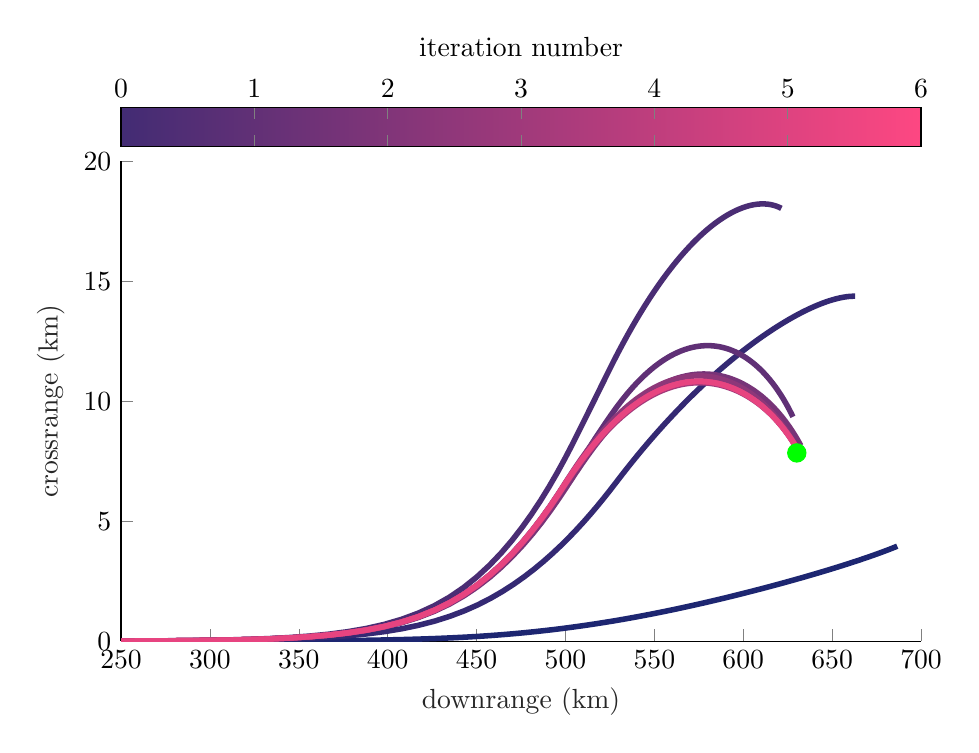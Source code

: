 % This file was created by matlab2tikz.
%
%The latest updates can be retrieved from
%  http://www.mathworks.com/matlabcentral/fileexchange/22022-matlab2tikz-matlab2tikz
%where you can also make suggestions and rate matlab2tikz.
%
\definecolor{mycolor1}{rgb}{0.114,0.149,0.443}%
\definecolor{mycolor2}{rgb}{0.202,0.162,0.45}%
\definecolor{mycolor3}{rgb}{0.29,0.175,0.456}%
\definecolor{mycolor4}{rgb}{0.378,0.188,0.463}%
\definecolor{mycolor5}{rgb}{0.466,0.202,0.47}%
\definecolor{mycolor6}{rgb}{0.554,0.215,0.476}%
\definecolor{mycolor7}{rgb}{0.642,0.228,0.483}%
\definecolor{mycolor8}{rgb}{0.73,0.241,0.49}%
\definecolor{mycolor9}{rgb}{0.818,0.254,0.496}%
\definecolor{mycolor10}{rgb}{0.906,0.267,0.503}%
%
\begin{tikzpicture}

\begin{axis}[%
width=4in,
height=2.4in,
at={(1.011in,0.642in)},
scale only axis,
xmin=250,
xmax=700,
xlabel style={font=\color{white!15!black}},
xlabel={downrange (km)},
ymin=0,
ymax=20,
ylabel style={font=\color{white!15!black}},
ylabel={crossrange (km)},
axis background/.style={fill=white},
axis x line*=bottom,
axis y line*=left,
colormap={mymap}{[1pt] rgb(0pt)=(0.26,0.171,0.454); rgb(5pt)=(0.994,0.28,0.51)},
colorbar horizontal,
point meta min=0,
point meta max=6,
colorbar style={at={(0.5,1.03)}, anchor=south, xticklabel pos=upper, xtick = {0,1,2,3,4,5,6},xticklabel pos=upper},
title style={yshift=1cm},
title = iteration number
]
\addplot [color=mycolor1, line width=2.0pt, forget plot]
  table[row sep=crcr]{%
0	-0\\
10.876	7.157e-05\\
21.773	7.157e-05\\
32.689	0\\
43.625	7.157e-05\\
54.58	0\\
65.556	0\\
76.55	8.765e-05\\
87.564	7.157e-05\\
98.597	0\\
109.649	0\\
120.719	0\\
131.809	0\\
142.917	0\\
154.043	0\\
165.187	0\\
176.349	5.061e-05\\
187.529	7.157e-05\\
198.725	0.0\\
209.937	0.0\\
221.166	0.0\\
232.408	0.0\\
243.664	0.001\\
254.93	0.001\\
266.204	0.001\\
277.483	0.002\\
288.761	0.002\\
300.031	0.003\\
311.284	0.004\\
322.507	0.006\\
333.682	0.009\\
344.789	0.012\\
355.798	0.016\\
366.676	0.022\\
377.38	0.03\\
387.862	0.04\\
398.07	0.053\\
407.947	0.069\\
417.443	0.089\\
426.514	0.112\\
435.125	0.139\\
443.258	0.169\\
450.91	0.202\\
458.099	0.238\\
464.855	0.276\\
471.211	0.316\\
477.202	0.357\\
482.858	0.4\\
488.21	0.443\\
493.283	0.486\\
498.105	0.53\\
502.697	0.575\\
507.079	0.619\\
511.27	0.663\\
515.288	0.707\\
519.145	0.751\\
522.856	0.795\\
526.433	0.838\\
529.886	0.881\\
533.224	0.924\\
536.456	0.967\\
539.59	1.009\\
542.632	1.051\\
545.589	1.093\\
548.466	1.134\\
551.269	1.175\\
554.001	1.215\\
556.668	1.256\\
559.272	1.296\\
561.818	1.335\\
564.31	1.375\\
566.749	1.414\\
569.139	1.452\\
571.483	1.491\\
573.782	1.529\\
576.04	1.567\\
578.258	1.604\\
580.439	1.642\\
582.583	1.679\\
584.693	1.716\\
586.77	1.752\\
588.816	1.788\\
590.831	1.825\\
592.818	1.86\\
594.776	1.896\\
596.707	1.932\\
598.612	1.967\\
600.491	2.002\\
602.346	2.037\\
604.178	2.071\\
605.985	2.106\\
607.771	2.14\\
609.534	2.174\\
611.275	2.207\\
612.996	2.241\\
614.695	2.274\\
616.375	2.308\\
618.034	2.341\\
619.674	2.373\\
621.294	2.406\\
622.896	2.438\\
624.478	2.471\\
626.042	2.503\\
627.587	2.535\\
629.115	2.566\\
630.624	2.598\\
632.115	2.629\\
633.588	2.66\\
635.044	2.691\\
636.483	2.722\\
637.904	2.752\\
639.308	2.783\\
640.695	2.813\\
642.065	2.843\\
643.419	2.873\\
644.756	2.902\\
646.077	2.932\\
647.381	2.961\\
648.67	2.99\\
649.942	3.019\\
651.199	3.048\\
652.439	3.076\\
653.664	3.104\\
654.873	3.132\\
656.066	3.16\\
657.244	3.188\\
658.405	3.215\\
659.552	3.243\\
660.682	3.27\\
661.797	3.297\\
662.896	3.323\\
663.979	3.35\\
665.047	3.376\\
666.099	3.402\\
667.135	3.428\\
668.155	3.454\\
669.16	3.479\\
670.149	3.504\\
671.122	3.529\\
672.08	3.554\\
673.022	3.579\\
673.948	3.603\\
674.858	3.627\\
675.752	3.651\\
676.631	3.675\\
677.493	3.698\\
678.34	3.721\\
679.171	3.744\\
679.987	3.767\\
680.786	3.789\\
681.57	3.811\\
682.339	3.833\\
683.091	3.855\\
683.828	3.876\\
684.55	3.898\\
685.255	3.918\\
685.946	3.939\\
686.621	3.96\\
};
\addplot [color=mycolor2, line width=2.0pt, forget plot]
  table[row sep=crcr]{%
0	-0\\
10.876	5.061e-05\\
21.773	5.061e-05\\
32.689	0\\
43.625	5.061e-05\\
54.58	5.061e-05\\
65.556	0\\
76.55	0\\
87.564	0\\
98.597	7.157e-05\\
109.649	0\\
120.719	7.157e-05\\
131.809	8.765e-05\\
142.917	0.0\\
154.043	0.0\\
165.187	0.0\\
176.349	0.0\\
187.529	0.001\\
198.725	0.001\\
209.937	0.001\\
221.165	0.002\\
232.408	0.003\\
243.663	0.004\\
254.93	0.006\\
266.204	0.008\\
277.483	0.011\\
288.761	0.016\\
300.031	0.023\\
311.283	0.033\\
322.505	0.046\\
333.679	0.064\\
344.785	0.089\\
355.792	0.122\\
366.668	0.167\\
377.368	0.226\\
387.844	0.302\\
398.043	0.399\\
407.908	0.519\\
417.387	0.666\\
426.433	0.839\\
435.012	1.04\\
443.103	1.267\\
450.705	1.517\\
457.837	1.787\\
464.531	2.074\\
470.821	2.373\\
476.74	2.683\\
482.319	3.0\\
487.588	3.323\\
492.574	3.65\\
497.302	3.979\\
501.796	4.309\\
506.077	4.639\\
510.162	4.968\\
514.068	5.297\\
517.812	5.624\\
521.406	5.949\\
524.862	6.271\\
528.191	6.59\\
531.404	6.899\\
534.509	7.193\\
537.515	7.472\\
540.429	7.737\\
543.256	7.99\\
546.003	8.23\\
548.675	8.46\\
551.275	8.68\\
553.809	8.89\\
556.281	9.092\\
558.694	9.285\\
561.05	9.471\\
563.354	9.65\\
565.608	9.822\\
567.814	9.988\\
569.974	10.148\\
572.091	10.302\\
574.167	10.45\\
576.204	10.594\\
578.202	10.733\\
580.164	10.867\\
582.092	10.997\\
583.985	11.123\\
585.847	11.245\\
587.677	11.362\\
589.478	11.477\\
591.249	11.588\\
592.993	11.695\\
594.709	11.799\\
596.399	11.9\\
598.063	11.999\\
599.703	12.094\\
601.318	12.186\\
602.91	12.276\\
604.479	12.363\\
606.025	12.448\\
607.55	12.53\\
609.054	12.61\\
610.536	12.687\\
611.999	12.762\\
613.441	12.835\\
614.864	12.906\\
616.267	12.975\\
617.651	13.042\\
619.017	13.107\\
620.365	13.169\\
621.694	13.23\\
623.006	13.289\\
624.3	13.346\\
625.576	13.402\\
626.836	13.455\\
628.078	13.507\\
629.304	13.557\\
630.513	13.606\\
631.705	13.652\\
632.881	13.698\\
634.041	13.741\\
635.184	13.783\\
636.312	13.823\\
637.423	13.862\\
638.519	13.899\\
639.599	13.935\\
640.663	13.969\\
641.711	14.002\\
642.744	14.033\\
643.761	14.063\\
644.763	14.091\\
645.749	14.118\\
646.719	14.143\\
647.675	14.167\\
648.615	14.19\\
649.539	14.211\\
650.449	14.231\\
651.343	14.25\\
652.222	14.267\\
653.085	14.283\\
653.934	14.298\\
654.767	14.311\\
655.585	14.323\\
656.389	14.334\\
657.177	14.343\\
657.95	14.352\\
658.708	14.359\\
659.451	14.365\\
660.179	14.369\\
660.893	14.373\\
661.592	14.375\\
662.276	14.377\\
662.945	14.377\\
};
\addplot [color=mycolor3, line width=2.0pt, forget plot]
  table[row sep=crcr]{%
0	-0\\
10.876	0\\
21.773	0\\
32.689	5.061e-05\\
43.625	0\\
54.58	0\\
65.556	0\\
76.55	5.061e-05\\
87.564	0\\
98.597	5.061e-05\\
109.649	0\\
120.719	0.0\\
131.809	0.0\\
142.917	0.0\\
154.043	0.0\\
165.187	0.0\\
176.349	0.001\\
187.528	0.001\\
198.725	0.001\\
209.937	0.002\\
221.165	0.003\\
232.408	0.005\\
243.663	0.007\\
254.929	0.01\\
266.203	0.014\\
277.482	0.02\\
288.759	0.028\\
300.028	0.04\\
311.28	0.057\\
322.5	0.08\\
333.673	0.112\\
344.775	0.155\\
355.778	0.214\\
366.647	0.292\\
377.338	0.396\\
387.8	0.53\\
397.978	0.7\\
407.813	0.913\\
417.248	1.172\\
426.234	1.479\\
434.732	1.835\\
442.719	2.238\\
450.199	2.682\\
457.196	3.161\\
463.742	3.668\\
469.871	4.197\\
475.614	4.744\\
481.002	5.303\\
486.066	5.87\\
490.833	6.443\\
495.331	7.019\\
499.582	7.595\\
503.609	8.168\\
507.431	8.732\\
511.069	9.273\\
514.539	9.791\\
517.854	10.287\\
521.027	10.764\\
524.07	11.221\\
526.993	11.653\\
529.807	12.057\\
532.52	12.434\\
535.139	12.788\\
537.671	13.119\\
540.121	13.43\\
542.494	13.722\\
544.796	13.996\\
547.031	14.255\\
549.203	14.499\\
551.315	14.729\\
553.37	14.947\\
555.373	15.152\\
557.324	15.346\\
559.228	15.53\\
561.085	15.704\\
562.9	15.869\\
564.672	16.025\\
566.405	16.172\\
568.099	16.312\\
569.758	16.445\\
571.38	16.571\\
572.97	16.69\\
574.526	16.802\\
576.052	16.909\\
577.547	17.01\\
579.012	17.106\\
580.45	17.196\\
581.86	17.282\\
583.243	17.362\\
584.6	17.438\\
585.933	17.51\\
587.241	17.577\\
588.525	17.64\\
589.786	17.699\\
591.024	17.755\\
592.24	17.806\\
593.434	17.855\\
594.607	17.899\\
595.76	17.941\\
596.892	17.979\\
598.004	18.014\\
599.096	18.046\\
600.169	18.075\\
601.223	18.101\\
602.259	18.125\\
603.276	18.146\\
604.275	18.164\\
605.257	18.179\\
606.22	18.192\\
607.167	18.203\\
608.096	18.211\\
609.008	18.217\\
609.904	18.221\\
610.783	18.222\\
611.645	18.221\\
612.492	18.218\\
613.322	18.214\\
614.136	18.207\\
614.935	18.198\\
615.718	18.187\\
616.486	18.174\\
617.238	18.16\\
617.975	18.143\\
618.697	18.125\\
619.404	18.106\\
620.096	18.084\\
620.774	18.061\\
621.437	18.036\\
};
\addplot [color=mycolor4, line width=2.0pt, forget plot]
  table[row sep=crcr]{%
0	-0\\
10.876	0\\
21.773	5.061e-05\\
32.689	5.061e-05\\
43.625	5.061e-05\\
54.58	7.157e-05\\
65.556	0\\
76.55	0\\
87.564	5.061e-05\\
98.597	0\\
109.649	7.157e-05\\
120.719	7.157e-05\\
131.809	7.157e-05\\
142.917	0.0\\
154.043	0.0\\
165.187	0.0\\
176.349	0.001\\
187.528	0.001\\
198.725	0.001\\
209.937	0.002\\
221.165	0.003\\
232.408	0.004\\
243.663	0.006\\
254.929	0.008\\
266.204	0.012\\
277.482	0.017\\
288.76	0.024\\
300.029	0.035\\
311.281	0.049\\
322.502	0.069\\
333.675	0.096\\
344.779	0.134\\
355.784	0.184\\
366.655	0.252\\
377.35	0.341\\
387.818	0.457\\
398.004	0.604\\
407.852	0.787\\
417.304	1.009\\
426.315	1.273\\
434.846	1.579\\
442.876	1.925\\
450.404	2.306\\
457.456	2.718\\
464.062	3.154\\
470.256	3.609\\
476.071	4.079\\
481.537	4.561\\
486.684	5.05\\
491.541	5.544\\
496.133	6.041\\
500.483	6.538\\
504.614	7.026\\
508.546	7.497\\
512.297	7.939\\
515.884	8.351\\
519.319	8.738\\
522.616	9.102\\
525.784	9.442\\
528.836	9.757\\
531.779	10.043\\
534.622	10.304\\
537.371	10.54\\
540.034	10.755\\
542.615	10.949\\
545.12	11.126\\
547.553	11.286\\
549.918	11.43\\
552.219	11.56\\
554.459	11.677\\
556.643	11.781\\
558.772	11.874\\
560.848	11.956\\
562.876	12.028\\
564.856	12.091\\
566.791	12.145\\
568.683	12.191\\
570.533	12.229\\
572.343	12.259\\
574.115	12.283\\
575.85	12.3\\
577.549	12.311\\
579.213	12.316\\
580.844	12.316\\
582.443	12.31\\
584.01	12.299\\
585.547	12.284\\
587.054	12.264\\
588.532	12.239\\
589.982	12.211\\
591.405	12.178\\
592.801	12.142\\
594.171	12.101\\
595.515	12.058\\
596.835	12.011\\
598.13	11.961\\
599.4	11.908\\
600.648	11.852\\
601.872	11.793\\
603.073	11.731\\
604.252	11.667\\
605.409	11.6\\
606.545	11.531\\
607.659	11.459\\
608.752	11.386\\
609.824	11.31\\
610.876	11.232\\
611.907	11.152\\
612.919	11.07\\
613.91	10.986\\
614.883	10.901\\
615.836	10.814\\
616.77	10.725\\
617.684	10.635\\
618.581	10.543\\
619.458	10.45\\
620.318	10.355\\
621.159	10.259\\
621.982	10.162\\
622.787	10.064\\
623.574	9.965\\
624.344	9.865\\
625.097	9.763\\
625.832	9.661\\
626.55	9.558\\
627.251	9.454\\
627.935	9.349\\
};
\addplot [color=mycolor5, line width=2.0pt, forget plot]
  table[row sep=crcr]{%
0	-0\\
10.876	0\\
21.773	0\\
32.689	0\\
43.625	7.157e-05\\
54.58	0\\
65.556	0\\
76.55	0\\
87.564	7.157e-05\\
98.597	7.157e-05\\
109.649	0\\
120.719	7.157e-05\\
131.809	7.157e-05\\
142.917	0.0\\
154.043	0.0\\
165.187	0.0\\
176.349	0.0\\
187.528	0.001\\
198.725	0.001\\
209.937	0.002\\
221.165	0.003\\
232.408	0.004\\
243.663	0.005\\
254.929	0.008\\
266.204	0.011\\
277.482	0.017\\
288.76	0.024\\
300.029	0.034\\
311.281	0.048\\
322.502	0.067\\
333.676	0.094\\
344.779	0.131\\
355.785	0.181\\
366.656	0.247\\
377.351	0.335\\
387.82	0.449\\
398.007	0.593\\
407.855	0.773\\
417.31	0.991\\
426.323	1.251\\
434.857	1.551\\
442.891	1.891\\
450.424	2.266\\
457.48	2.67\\
464.092	3.099\\
470.293	3.547\\
476.114	4.009\\
481.587	4.482\\
486.743	4.963\\
491.608	5.449\\
496.208	5.938\\
500.568	6.424\\
504.71	6.891\\
508.655	7.328\\
512.42	7.727\\
516.022	8.09\\
519.473	8.419\\
522.786	8.72\\
525.971	8.993\\
529.039	9.241\\
531.997	9.465\\
534.854	9.668\\
537.616	9.852\\
540.291	10.017\\
542.882	10.167\\
545.397	10.302\\
547.839	10.423\\
550.212	10.531\\
552.522	10.628\\
554.77	10.715\\
556.96	10.791\\
559.096	10.858\\
561.179	10.916\\
563.213	10.967\\
565.2	11.01\\
567.142	11.045\\
569.041	11.075\\
570.898	11.098\\
572.715	11.115\\
574.495	11.127\\
576.238	11.133\\
577.946	11.135\\
579.619	11.132\\
581.26	11.125\\
582.869	11.113\\
584.447	11.098\\
585.995	11.079\\
587.515	11.056\\
589.006	11.03\\
590.47	11.0\\
591.907	10.968\\
593.319	10.932\\
594.705	10.894\\
596.066	10.853\\
597.403	10.81\\
598.717	10.763\\
600.008	10.715\\
601.276	10.664\\
602.521	10.611\\
603.745	10.556\\
604.948	10.499\\
606.129	10.441\\
607.29	10.38\\
608.43	10.317\\
609.551	10.253\\
610.652	10.187\\
611.733	10.119\\
612.795	10.05\\
613.838	9.979\\
614.862	9.907\\
615.867	9.834\\
616.855	9.759\\
617.824	9.683\\
618.775	9.606\\
619.709	9.528\\
620.625	9.448\\
621.523	9.368\\
622.405	9.286\\
623.269	9.203\\
624.116	9.12\\
624.946	9.035\\
625.76	8.95\\
626.557	8.864\\
627.338	8.777\\
628.102	8.69\\
628.851	8.601\\
629.583	8.512\\
630.299	8.423\\
631.0	8.333\\
631.684	8.242\\
632.354	8.151\\
};
\addplot [color=mycolor6, line width=2.0pt, forget plot]
  table[row sep=crcr]{%
0	-0\\
10.876	0\\
21.773	5.061e-05\\
32.689	0\\
43.625	0\\
54.58	0\\
65.556	0\\
76.55	0\\
87.564	0\\
98.597	0\\
109.649	0\\
120.719	7.157e-05\\
131.809	7.157e-05\\
142.917	0.0\\
154.043	0.0\\
165.187	0.0\\
176.349	0.001\\
187.528	0.001\\
198.725	0.001\\
209.937	0.002\\
221.165	0.003\\
232.408	0.004\\
243.663	0.006\\
254.929	0.008\\
266.204	0.012\\
277.482	0.017\\
288.76	0.025\\
300.029	0.035\\
311.281	0.05\\
322.502	0.07\\
333.675	0.098\\
344.779	0.136\\
355.784	0.188\\
366.655	0.256\\
377.349	0.347\\
387.816	0.465\\
398.002	0.615\\
407.848	0.801\\
417.299	1.028\\
426.307	1.297\\
434.834	1.608\\
442.86	1.96\\
450.383	2.349\\
457.429	2.768\\
464.029	3.213\\
470.217	3.677\\
476.024	4.156\\
481.482	4.646\\
486.621	5.144\\
491.468	5.648\\
496.05	6.154\\
500.391	6.655\\
504.515	7.124\\
508.442	7.553\\
512.189	7.939\\
515.772	8.288\\
519.204	8.602\\
522.497	8.885\\
525.662	9.141\\
528.708	9.371\\
531.643	9.58\\
534.477	9.768\\
537.216	9.937\\
539.865	10.089\\
542.432	10.226\\
544.92	10.349\\
547.336	10.458\\
549.682	10.556\\
551.963	10.643\\
554.184	10.719\\
556.346	10.786\\
558.452	10.844\\
560.507	10.894\\
562.512	10.937\\
564.469	10.972\\
566.381	11.001\\
568.249	11.023\\
570.076	11.04\\
571.864	11.051\\
573.613	11.057\\
575.325	11.058\\
577.002	11.054\\
578.645	11.046\\
580.255	11.034\\
581.833	11.018\\
583.38	10.999\\
584.898	10.976\\
586.387	10.949\\
587.847	10.92\\
589.281	10.887\\
590.688	10.852\\
592.068	10.814\\
593.424	10.773\\
594.755	10.73\\
596.063	10.684\\
597.346	10.636\\
598.607	10.586\\
599.845	10.534\\
601.061	10.48\\
602.256	10.424\\
603.429	10.366\\
604.582	10.306\\
605.714	10.245\\
606.826	10.181\\
607.918	10.117\\
608.99	10.051\\
610.043	9.983\\
611.078	9.914\\
612.093	9.844\\
613.09	9.772\\
614.069	9.7\\
615.029	9.626\\
615.972	9.551\\
616.897	9.475\\
617.805	9.397\\
618.696	9.319\\
619.569	9.24\\
620.425	9.16\\
621.265	9.079\\
622.088	8.998\\
622.894	8.915\\
623.684	8.832\\
624.458	8.748\\
625.215	8.663\\
625.957	8.578\\
626.683	8.492\\
627.393	8.406\\
628.088	8.319\\
628.767	8.232\\
629.431	8.144\\
};
\addplot [color=mycolor7, line width=2.0pt, forget plot]
  table[row sep=crcr]{%
0	-0\\
10.876	0\\
21.773	5.061e-05\\
32.689	0\\
43.625	0\\
54.58	0\\
65.556	5.061e-05\\
76.55	0\\
87.564	5.061e-05\\
98.597	0\\
109.649	0\\
120.719	7.157e-05\\
131.809	7.157e-05\\
142.917	0.0\\
154.043	0.0\\
165.187	0.0\\
176.349	0.001\\
187.528	0.001\\
198.725	0.001\\
209.937	0.002\\
221.165	0.003\\
232.408	0.004\\
243.663	0.006\\
254.929	0.008\\
266.204	0.012\\
277.482	0.017\\
288.76	0.025\\
300.029	0.035\\
311.281	0.049\\
322.502	0.069\\
333.675	0.097\\
344.779	0.135\\
355.784	0.186\\
366.655	0.254\\
377.35	0.344\\
387.817	0.46\\
398.003	0.608\\
407.85	0.793\\
417.302	1.017\\
426.312	1.283\\
434.841	1.591\\
442.869	1.939\\
450.396	2.323\\
457.445	2.738\\
464.049	3.177\\
470.24	3.636\\
476.052	4.11\\
481.515	4.595\\
486.659	5.088\\
491.512	5.586\\
496.1	6.087\\
500.447	6.58\\
504.578	7.032\\
508.513	7.438\\
512.268	7.804\\
515.859	8.134\\
519.299	8.431\\
522.598	8.7\\
525.77	8.942\\
528.822	9.161\\
531.764	9.358\\
534.604	9.536\\
537.348	9.697\\
540.004	9.841\\
542.576	9.971\\
545.07	10.088\\
547.49	10.192\\
549.842	10.285\\
552.129	10.368\\
554.354	10.441\\
556.522	10.505\\
558.634	10.561\\
560.694	10.609\\
562.704	10.65\\
564.667	10.684\\
566.585	10.712\\
568.459	10.734\\
570.292	10.75\\
572.086	10.762\\
573.841	10.768\\
575.56	10.77\\
577.243	10.768\\
578.893	10.761\\
580.51	10.751\\
582.095	10.737\\
583.65	10.72\\
585.175	10.699\\
586.672	10.675\\
588.14	10.648\\
589.582	10.618\\
590.997	10.586\\
592.386	10.551\\
593.75	10.513\\
595.09	10.474\\
596.407	10.432\\
597.7	10.387\\
598.97	10.341\\
600.218	10.293\\
601.444	10.243\\
602.648	10.191\\
603.832	10.137\\
604.995	10.082\\
606.138	10.025\\
607.26	9.966\\
608.364	9.906\\
609.447	9.845\\
610.512	9.782\\
611.558	9.718\\
612.585	9.653\\
613.594	9.586\\
614.585	9.518\\
615.558	9.45\\
616.514	9.38\\
617.452	9.309\\
618.372	9.237\\
619.276	9.164\\
620.162	9.09\\
621.032	9.015\\
621.885	8.94\\
622.722	8.863\\
623.542	8.786\\
624.346	8.708\\
625.134	8.63\\
625.906	8.551\\
626.663	8.471\\
627.403	8.391\\
628.128	8.31\\
628.838	8.228\\
629.532	8.146\\
630.211	8.064\\
630.874	7.981\\
};
\addplot [color=mycolor8, line width=2.0pt, forget plot]
  table[row sep=crcr]{%
0	-0\\
10.876	5.061e-05\\
21.773	5.061e-05\\
32.689	0\\
43.625	0\\
54.58	0\\
65.556	0\\
76.55	0\\
87.564	0\\
98.597	5.061e-05\\
109.649	0\\
120.719	0\\
131.809	8.765e-05\\
142.917	0.0\\
154.043	0.0\\
165.187	0.0\\
176.349	0.001\\
187.528	0.001\\
198.725	0.001\\
209.937	0.002\\
221.165	0.003\\
232.408	0.004\\
243.663	0.006\\
254.929	0.008\\
266.204	0.012\\
277.482	0.017\\
288.76	0.025\\
300.029	0.035\\
311.281	0.05\\
322.502	0.07\\
333.675	0.098\\
344.779	0.136\\
355.784	0.187\\
366.655	0.256\\
377.349	0.346\\
387.817	0.464\\
398.002	0.613\\
407.848	0.798\\
417.3	1.024\\
426.308	1.292\\
434.837	1.603\\
442.863	1.954\\
450.387	2.341\\
457.434	2.759\\
464.035	3.201\\
470.224	3.664\\
476.033	4.141\\
481.492	4.63\\
486.633	5.127\\
491.482	5.628\\
496.066	6.133\\
500.409	6.629\\
504.536	7.083\\
508.467	7.491\\
512.218	7.859\\
515.804	8.19\\
519.239	8.488\\
522.534	8.757\\
525.701	9.001\\
528.748	9.22\\
531.685	9.418\\
534.52	9.596\\
537.259	9.757\\
539.909	9.902\\
542.476	10.032\\
544.964	10.149\\
547.38	10.253\\
549.726	10.346\\
552.007	10.429\\
554.227	10.502\\
556.389	10.566\\
558.495	10.621\\
560.549	10.669\\
562.554	10.709\\
564.511	10.743\\
566.422	10.771\\
568.291	10.792\\
570.118	10.808\\
571.905	10.819\\
573.655	10.825\\
575.367	10.827\\
577.045	10.824\\
578.688	10.817\\
580.299	10.806\\
581.878	10.791\\
583.427	10.773\\
584.946	10.752\\
586.436	10.728\\
587.898	10.7\\
589.333	10.67\\
590.742	10.637\\
592.125	10.601\\
593.483	10.563\\
594.817	10.523\\
596.126	10.48\\
597.413	10.435\\
598.677	10.388\\
599.918	10.34\\
601.138	10.289\\
602.336	10.236\\
603.513	10.182\\
604.67	10.126\\
605.806	10.069\\
606.922	10.009\\
608.019	9.949\\
609.096	9.887\\
610.154	9.823\\
611.194	9.759\\
612.215	9.693\\
613.217	9.626\\
614.202	9.557\\
615.168	9.488\\
616.117	9.417\\
617.049	9.346\\
617.963	9.273\\
618.86	9.2\\
619.741	9.125\\
620.604	9.05\\
621.451	8.974\\
622.281	8.897\\
623.095	8.82\\
623.893	8.741\\
624.675	8.662\\
625.44	8.583\\
626.19	8.502\\
626.925	8.422\\
627.644	8.34\\
628.347	8.258\\
629.035	8.176\\
629.708	8.093\\
630.366	8.01\\
};
\addplot [color=mycolor9, line width=2.0pt, forget plot]
  table[row sep=crcr]{%
0	-0\\
10.876	0\\
21.773	0\\
32.689	7.157e-05\\
43.625	5.061e-05\\
54.58	0\\
65.556	0\\
76.55	0\\
87.564	5.061e-05\\
98.597	0\\
109.649	0\\
120.719	7.157e-05\\
131.809	7.157e-05\\
142.917	0.0\\
154.043	0.0\\
165.187	0.0\\
176.349	0.001\\
187.528	0.001\\
198.725	0.001\\
209.937	0.002\\
221.165	0.003\\
232.408	0.004\\
243.663	0.006\\
254.929	0.008\\
266.204	0.012\\
277.482	0.017\\
288.76	0.025\\
300.029	0.035\\
311.281	0.05\\
322.502	0.07\\
333.675	0.098\\
344.779	0.136\\
355.784	0.187\\
366.655	0.256\\
377.349	0.346\\
387.817	0.463\\
398.002	0.613\\
407.848	0.798\\
417.3	1.024\\
426.308	1.292\\
434.837	1.603\\
442.863	1.954\\
450.387	2.341\\
457.434	2.759\\
464.035	3.201\\
470.224	3.664\\
476.033	4.141\\
481.492	4.63\\
486.633	5.127\\
491.482	5.628\\
496.066	6.133\\
500.409	6.629\\
504.536	7.083\\
508.467	7.491\\
512.218	7.859\\
515.804	8.19\\
519.239	8.488\\
522.534	8.757\\
525.701	9.0\\
528.748	9.22\\
531.686	9.418\\
534.52	9.596\\
537.259	9.757\\
539.909	9.902\\
542.476	10.032\\
544.965	10.149\\
547.38	10.253\\
549.726	10.346\\
552.007	10.429\\
554.227	10.502\\
556.389	10.566\\
558.495	10.621\\
560.549	10.669\\
562.554	10.709\\
564.511	10.743\\
566.423	10.771\\
568.291	10.792\\
570.118	10.808\\
571.906	10.819\\
573.655	10.825\\
575.368	10.827\\
577.045	10.824\\
578.689	10.817\\
580.299	10.806\\
581.879	10.792\\
583.427	10.774\\
584.946	10.752\\
586.436	10.728\\
587.898	10.7\\
589.333	10.67\\
590.742	10.637\\
592.125	10.601\\
593.483	10.563\\
594.817	10.523\\
596.127	10.48\\
597.413	10.436\\
598.677	10.389\\
599.919	10.34\\
601.138	10.289\\
602.336	10.237\\
603.514	10.182\\
604.67	10.126\\
605.806	10.069\\
606.923	10.01\\
608.019	9.949\\
609.097	9.887\\
610.155	9.824\\
611.194	9.759\\
612.215	9.693\\
613.218	9.626\\
614.202	9.558\\
615.169	9.488\\
616.118	9.418\\
617.05	9.346\\
617.964	9.274\\
618.861	9.2\\
619.741	9.126\\
620.605	9.051\\
621.451	8.975\\
622.282	8.898\\
623.096	8.82\\
623.894	8.742\\
624.675	8.663\\
625.441	8.583\\
626.191	8.503\\
626.926	8.422\\
627.644	8.341\\
628.348	8.259\\
629.036	8.177\\
629.709	8.094\\
630.367	8.011\\
};
\addplot [color=mycolor10, line width=2.0pt, forget plot]
  table[row sep=crcr]{%
0	-0\\
10.876	5.061e-05\\
21.773	0\\
32.689	5.061e-05\\
43.625	0\\
54.58	5.061e-05\\
65.556	5.061e-05\\
76.55	0.0\\
87.564	0\\
98.597	0\\
109.649	7.157e-05\\
120.719	0\\
131.809	5.061e-05\\
142.917	0.0\\
154.043	0.0\\
165.187	0.0\\
176.349	0.001\\
187.528	0.001\\
198.725	0.001\\
209.937	0.002\\
221.165	0.003\\
232.408	0.004\\
243.663	0.006\\
254.929	0.008\\
266.204	0.012\\
277.482	0.017\\
288.76	0.025\\
300.029	0.035\\
311.281	0.049\\
322.502	0.07\\
333.675	0.097\\
344.779	0.135\\
355.784	0.187\\
366.655	0.255\\
377.349	0.346\\
387.817	0.463\\
398.002	0.612\\
407.849	0.798\\
417.3	1.024\\
426.308	1.292\\
434.837	1.602\\
442.863	1.953\\
450.388	2.341\\
457.434	2.758\\
464.036	3.201\\
470.225	3.663\\
476.033	4.141\\
481.493	4.63\\
486.633	5.126\\
491.483	5.628\\
496.067	6.132\\
500.41	6.629\\
504.537	7.083\\
508.468	7.491\\
512.219	7.858\\
515.805	8.189\\
519.24	8.488\\
522.535	8.757\\
525.702	9.0\\
528.749	9.22\\
531.686	9.418\\
534.521	9.596\\
537.26	9.757\\
539.91	9.902\\
542.477	10.032\\
544.965	10.149\\
547.38	10.253\\
549.727	10.346\\
552.008	10.429\\
554.228	10.502\\
556.389	10.565\\
558.496	10.621\\
560.55	10.669\\
562.555	10.709\\
564.512	10.743\\
566.423	10.771\\
568.292	10.792\\
570.119	10.808\\
571.906	10.819\\
573.656	10.825\\
575.368	10.827\\
577.046	10.824\\
578.689	10.817\\
580.3	10.806\\
581.879	10.791\\
583.428	10.773\\
584.947	10.752\\
586.437	10.728\\
587.899	10.7\\
589.334	10.67\\
590.743	10.637\\
592.126	10.601\\
593.484	10.563\\
594.817	10.523\\
596.127	10.48\\
597.414	10.435\\
598.678	10.389\\
599.919	10.34\\
601.139	10.289\\
602.337	10.236\\
603.514	10.182\\
604.671	10.126\\
605.807	10.069\\
606.923	10.009\\
608.02	9.949\\
609.097	9.887\\
610.155	9.824\\
611.195	9.759\\
612.216	9.693\\
613.218	9.626\\
614.203	9.557\\
615.169	9.488\\
616.118	9.417\\
617.05	9.346\\
617.964	9.273\\
618.861	9.2\\
619.741	9.126\\
620.605	9.05\\
621.452	8.974\\
622.282	8.897\\
623.096	8.82\\
623.894	8.741\\
624.676	8.662\\
625.441	8.583\\
626.191	8.503\\
626.926	8.422\\
627.645	8.34\\
628.348	8.258\\
629.036	8.176\\
629.709	8.093\\
630.367	8.01\\
};
\addplot [color=green, draw=none, mark size=3.3pt, mark=*, mark options={solid, green}, forget plot]
  table[row sep=crcr]{%
630.124	7.846\\
};
\end{axis}
\end{tikzpicture}%
